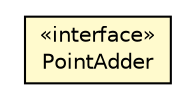#!/usr/local/bin/dot
#
# Class diagram 
# Generated by UMLGraph version R5_6 (http://www.umlgraph.org/)
#

digraph G {
	edge [fontname="Helvetica",fontsize=10,labelfontname="Helvetica",labelfontsize=10];
	node [fontname="Helvetica",fontsize=10,shape=plaintext];
	nodesep=0.25;
	ranksep=0.5;
	// eu.itesla_project.iidm.network.ReactiveCapabilityCurveAdder.PointAdder
	c6494 [label=<<table title="eu.itesla_project.iidm.network.ReactiveCapabilityCurveAdder.PointAdder" border="0" cellborder="1" cellspacing="0" cellpadding="2" port="p" bgcolor="lemonChiffon" href="./ReactiveCapabilityCurveAdder.PointAdder.html">
		<tr><td><table border="0" cellspacing="0" cellpadding="1">
<tr><td align="center" balign="center"> &#171;interface&#187; </td></tr>
<tr><td align="center" balign="center"> PointAdder </td></tr>
		</table></td></tr>
		</table>>, URL="./ReactiveCapabilityCurveAdder.PointAdder.html", fontname="Helvetica", fontcolor="black", fontsize=10.0];
}

